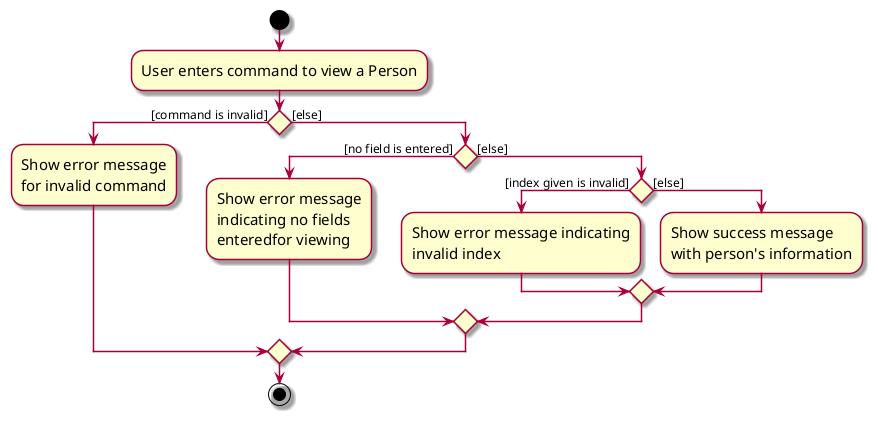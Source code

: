 @startuml
skin rose
skinparam ActivityFontSize 15
skinparam ArrowFontSize 12
start
:User enters command to view a Person;

if () then ([command is invalid])
    :Show error message\nfor invalid command;
else ([else])
        if () then ([no field is entered])
            :Show error message\nindicating no fields\nenteredfor viewing;
            else ([else])
                if () then ([index given is invalid])
                    :Show error message indicating\ninvalid index;
                    else ([else])
                        :Show success message\nwith person's information;
                    endif;
                endif;
            endif;

stop
@enduml
